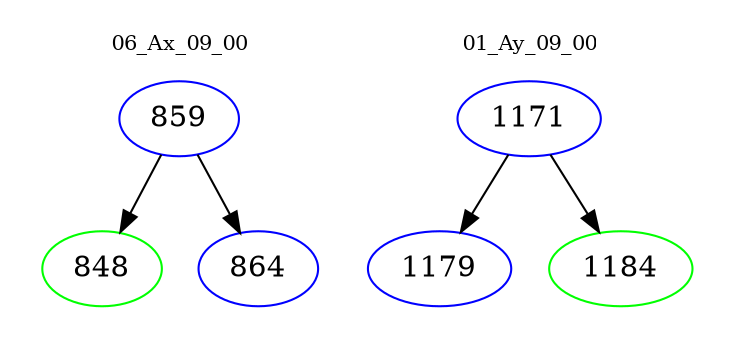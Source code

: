 digraph{
subgraph cluster_0 {
color = white
label = "06_Ax_09_00";
fontsize=10;
T0_859 [label="859", color="blue"]
T0_859 -> T0_848 [color="black"]
T0_848 [label="848", color="green"]
T0_859 -> T0_864 [color="black"]
T0_864 [label="864", color="blue"]
}
subgraph cluster_1 {
color = white
label = "01_Ay_09_00";
fontsize=10;
T1_1171 [label="1171", color="blue"]
T1_1171 -> T1_1179 [color="black"]
T1_1179 [label="1179", color="blue"]
T1_1171 -> T1_1184 [color="black"]
T1_1184 [label="1184", color="green"]
}
}
